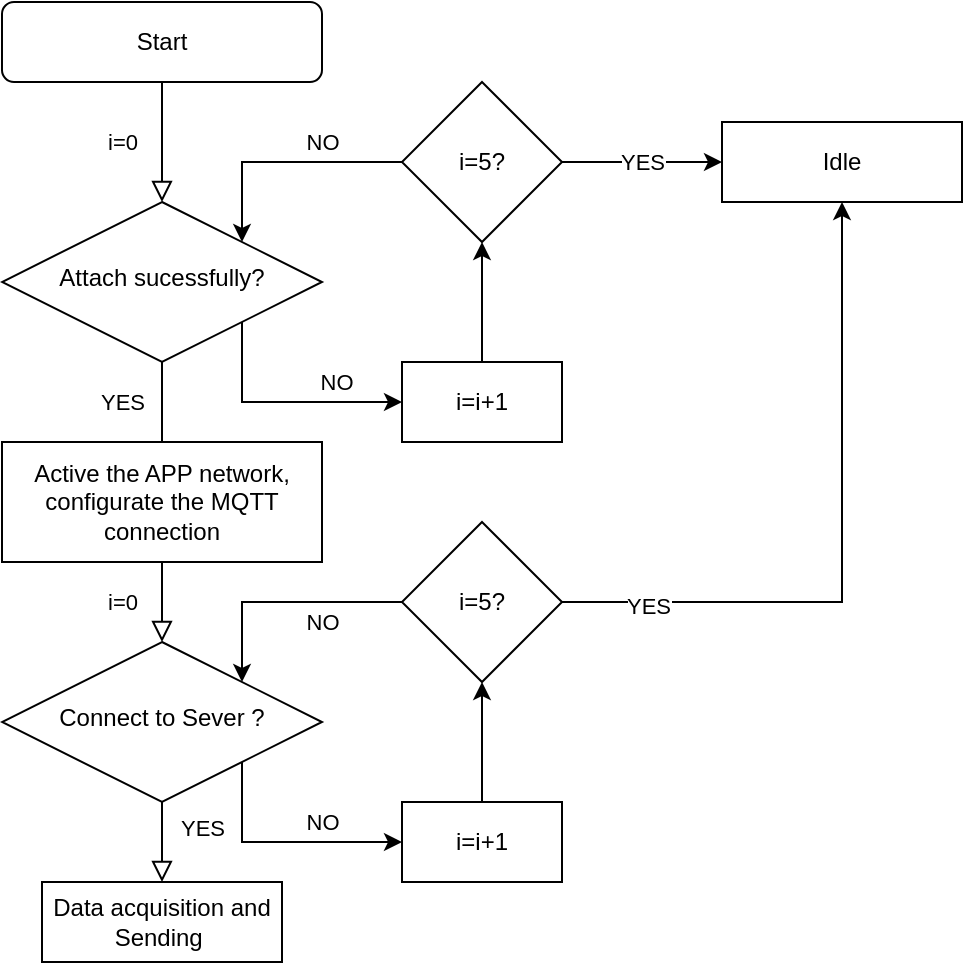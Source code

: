 <mxfile version="24.6.4" type="github">
  <diagram id="C5RBs43oDa-KdzZeNtuy" name="Page-1">
    <mxGraphModel dx="1226" dy="726" grid="1" gridSize="10" guides="1" tooltips="1" connect="1" arrows="1" fold="1" page="1" pageScale="1" pageWidth="827" pageHeight="1169" math="0" shadow="0">
      <root>
        <mxCell id="WIyWlLk6GJQsqaUBKTNV-0" />
        <mxCell id="WIyWlLk6GJQsqaUBKTNV-1" parent="WIyWlLk6GJQsqaUBKTNV-0" />
        <mxCell id="WIyWlLk6GJQsqaUBKTNV-3" value="Start" style="rounded=1;whiteSpace=wrap;html=1;fontSize=12;glass=0;strokeWidth=1;shadow=0;" parent="WIyWlLk6GJQsqaUBKTNV-1" vertex="1">
          <mxGeometry x="320" y="40" width="160" height="40" as="geometry" />
        </mxCell>
        <mxCell id="WIyWlLk6GJQsqaUBKTNV-8" value="" style="rounded=0;html=1;jettySize=auto;orthogonalLoop=1;fontSize=11;endArrow=block;endFill=0;endSize=8;strokeWidth=1;shadow=0;labelBackgroundColor=none;edgeStyle=orthogonalEdgeStyle;entryX=0.5;entryY=0;entryDx=0;entryDy=0;exitX=0.5;exitY=1;exitDx=0;exitDy=0;" parent="WIyWlLk6GJQsqaUBKTNV-1" source="FNJguRmYHS2o4BD0xWOH-3" target="OWNIvUZ9vy31lBXFUK9q-7" edge="1">
          <mxGeometry y="40" relative="1" as="geometry">
            <mxPoint as="offset" />
            <mxPoint x="420" y="580" as="targetPoint" />
            <mxPoint x="400" y="520" as="sourcePoint" />
          </mxGeometry>
        </mxCell>
        <mxCell id="OWNIvUZ9vy31lBXFUK9q-4" value="YES" style="rounded=0;html=1;jettySize=auto;orthogonalLoop=1;fontSize=11;endArrow=block;endFill=0;endSize=8;strokeWidth=1;shadow=0;labelBackgroundColor=none;edgeStyle=orthogonalEdgeStyle;exitX=0.5;exitY=1;exitDx=0;exitDy=0;entryX=0.5;entryY=0;entryDx=0;entryDy=0;" parent="WIyWlLk6GJQsqaUBKTNV-1" source="LcB0cEhPS5clTN-JLmqc-2" edge="1">
          <mxGeometry x="-0.339" y="-20" relative="1" as="geometry">
            <mxPoint x="400" y="320" as="sourcePoint" />
            <mxPoint x="400" y="280" as="targetPoint" />
            <Array as="points" />
            <mxPoint as="offset" />
          </mxGeometry>
        </mxCell>
        <mxCell id="OWNIvUZ9vy31lBXFUK9q-7" value="Connect to Sever ?" style="rhombus;whiteSpace=wrap;html=1;shadow=0;fontFamily=Helvetica;fontSize=12;align=center;strokeWidth=1;spacing=6;spacingTop=-4;" parent="WIyWlLk6GJQsqaUBKTNV-1" vertex="1">
          <mxGeometry x="320" y="360" width="160" height="80" as="geometry" />
        </mxCell>
        <mxCell id="OWNIvUZ9vy31lBXFUK9q-8" value="YES" style="rounded=0;html=1;jettySize=auto;orthogonalLoop=1;fontSize=11;endArrow=block;endFill=0;endSize=8;strokeWidth=1;shadow=0;labelBackgroundColor=none;edgeStyle=orthogonalEdgeStyle;exitX=0.5;exitY=1;exitDx=0;exitDy=0;entryX=0.5;entryY=0;entryDx=0;entryDy=0;" parent="WIyWlLk6GJQsqaUBKTNV-1" source="OWNIvUZ9vy31lBXFUK9q-7" target="0pd60P45Uof3qLfQ7HjV-28" edge="1">
          <mxGeometry x="-0.339" y="20" relative="1" as="geometry">
            <mxPoint as="offset" />
            <mxPoint x="400" y="685" as="sourcePoint" />
            <mxPoint x="400" y="520" as="targetPoint" />
          </mxGeometry>
        </mxCell>
        <mxCell id="0pd60P45Uof3qLfQ7HjV-5" style="edgeStyle=orthogonalEdgeStyle;rounded=0;orthogonalLoop=1;jettySize=auto;html=1;exitX=1;exitY=1;exitDx=0;exitDy=0;entryX=0;entryY=0.5;entryDx=0;entryDy=0;" edge="1" parent="WIyWlLk6GJQsqaUBKTNV-1" source="LcB0cEhPS5clTN-JLmqc-2" target="0pd60P45Uof3qLfQ7HjV-4">
          <mxGeometry relative="1" as="geometry">
            <Array as="points">
              <mxPoint x="440" y="240" />
              <mxPoint x="520" y="240" />
            </Array>
          </mxGeometry>
        </mxCell>
        <mxCell id="0pd60P45Uof3qLfQ7HjV-6" value="NO" style="edgeLabel;html=1;align=center;verticalAlign=middle;resizable=0;points=[];" vertex="1" connectable="0" parent="0pd60P45Uof3qLfQ7HjV-5">
          <mxGeometry x="0.286" y="1" relative="1" as="geometry">
            <mxPoint x="10" y="-9" as="offset" />
          </mxGeometry>
        </mxCell>
        <mxCell id="LcB0cEhPS5clTN-JLmqc-2" value="Attach sucessfully?" style="rhombus;whiteSpace=wrap;html=1;shadow=0;fontFamily=Helvetica;fontSize=12;align=center;strokeWidth=1;spacing=6;spacingTop=-4;" parent="WIyWlLk6GJQsqaUBKTNV-1" vertex="1">
          <mxGeometry x="320" y="140" width="160" height="80" as="geometry" />
        </mxCell>
        <mxCell id="LcB0cEhPS5clTN-JLmqc-5" value="" style="rounded=0;html=1;jettySize=auto;orthogonalLoop=1;fontSize=11;endArrow=block;endFill=0;endSize=8;strokeWidth=1;shadow=0;labelBackgroundColor=none;edgeStyle=orthogonalEdgeStyle;entryX=0.5;entryY=0;entryDx=0;entryDy=0;exitX=0.5;exitY=1;exitDx=0;exitDy=0;" parent="WIyWlLk6GJQsqaUBKTNV-1" source="WIyWlLk6GJQsqaUBKTNV-3" target="LcB0cEhPS5clTN-JLmqc-2" edge="1">
          <mxGeometry relative="1" as="geometry">
            <mxPoint x="400" y="160" as="sourcePoint" />
            <mxPoint x="410" y="370" as="targetPoint" />
            <Array as="points" />
          </mxGeometry>
        </mxCell>
        <mxCell id="0pd60P45Uof3qLfQ7HjV-3" value="i=0" style="edgeLabel;html=1;align=center;verticalAlign=middle;resizable=0;points=[];" vertex="1" connectable="0" parent="LcB0cEhPS5clTN-JLmqc-5">
          <mxGeometry x="-0.122" relative="1" as="geometry">
            <mxPoint x="-20" y="3" as="offset" />
          </mxGeometry>
        </mxCell>
        <mxCell id="FNJguRmYHS2o4BD0xWOH-3" value="Active the APP network, configurate the MQTT connection" style="rounded=0;whiteSpace=wrap;html=1;" parent="WIyWlLk6GJQsqaUBKTNV-1" vertex="1">
          <mxGeometry x="320" y="260" width="160" height="60" as="geometry" />
        </mxCell>
        <mxCell id="0pd60P45Uof3qLfQ7HjV-8" value="" style="edgeStyle=orthogonalEdgeStyle;rounded=0;orthogonalLoop=1;jettySize=auto;html=1;" edge="1" parent="WIyWlLk6GJQsqaUBKTNV-1" source="0pd60P45Uof3qLfQ7HjV-4" target="0pd60P45Uof3qLfQ7HjV-7">
          <mxGeometry relative="1" as="geometry" />
        </mxCell>
        <mxCell id="0pd60P45Uof3qLfQ7HjV-4" value="i=i+1" style="rounded=0;whiteSpace=wrap;html=1;" vertex="1" parent="WIyWlLk6GJQsqaUBKTNV-1">
          <mxGeometry x="520" y="220" width="80" height="40" as="geometry" />
        </mxCell>
        <mxCell id="0pd60P45Uof3qLfQ7HjV-9" value="NO" style="edgeStyle=orthogonalEdgeStyle;rounded=0;orthogonalLoop=1;jettySize=auto;html=1;entryX=1;entryY=0;entryDx=0;entryDy=0;" edge="1" parent="WIyWlLk6GJQsqaUBKTNV-1" source="0pd60P45Uof3qLfQ7HjV-7" target="LcB0cEhPS5clTN-JLmqc-2">
          <mxGeometry x="-0.333" y="-10" relative="1" as="geometry">
            <Array as="points">
              <mxPoint x="440" y="120" />
            </Array>
            <mxPoint as="offset" />
          </mxGeometry>
        </mxCell>
        <mxCell id="0pd60P45Uof3qLfQ7HjV-10" value="YES" style="edgeStyle=orthogonalEdgeStyle;rounded=0;orthogonalLoop=1;jettySize=auto;html=1;" edge="1" parent="WIyWlLk6GJQsqaUBKTNV-1" source="0pd60P45Uof3qLfQ7HjV-7" target="0pd60P45Uof3qLfQ7HjV-11">
          <mxGeometry relative="1" as="geometry">
            <mxPoint x="700" y="100" as="targetPoint" />
          </mxGeometry>
        </mxCell>
        <mxCell id="0pd60P45Uof3qLfQ7HjV-7" value="i=5?" style="rhombus;whiteSpace=wrap;html=1;rounded=0;" vertex="1" parent="WIyWlLk6GJQsqaUBKTNV-1">
          <mxGeometry x="520" y="80" width="80" height="80" as="geometry" />
        </mxCell>
        <mxCell id="0pd60P45Uof3qLfQ7HjV-11" value="Idle" style="rounded=0;whiteSpace=wrap;html=1;" vertex="1" parent="WIyWlLk6GJQsqaUBKTNV-1">
          <mxGeometry x="680" y="100" width="120" height="40" as="geometry" />
        </mxCell>
        <mxCell id="0pd60P45Uof3qLfQ7HjV-15" value="i=0" style="edgeLabel;html=1;align=center;verticalAlign=middle;resizable=0;points=[];" vertex="1" connectable="0" parent="WIyWlLk6GJQsqaUBKTNV-1">
          <mxGeometry x="380" y="339.996" as="geometry" />
        </mxCell>
        <mxCell id="0pd60P45Uof3qLfQ7HjV-20" style="edgeStyle=orthogonalEdgeStyle;rounded=0;orthogonalLoop=1;jettySize=auto;html=1;exitX=1;exitY=1;exitDx=0;exitDy=0;entryX=0;entryY=0.5;entryDx=0;entryDy=0;" edge="1" parent="WIyWlLk6GJQsqaUBKTNV-1" target="0pd60P45Uof3qLfQ7HjV-23" source="OWNIvUZ9vy31lBXFUK9q-7">
          <mxGeometry relative="1" as="geometry">
            <mxPoint x="440" y="420" as="sourcePoint" />
            <Array as="points">
              <mxPoint x="440" y="460" />
              <mxPoint x="520" y="460" />
            </Array>
          </mxGeometry>
        </mxCell>
        <mxCell id="0pd60P45Uof3qLfQ7HjV-21" value="NO" style="edgeLabel;html=1;align=center;verticalAlign=middle;resizable=0;points=[];" vertex="1" connectable="0" parent="0pd60P45Uof3qLfQ7HjV-20">
          <mxGeometry x="0.286" y="1" relative="1" as="geometry">
            <mxPoint x="3" y="-9" as="offset" />
          </mxGeometry>
        </mxCell>
        <mxCell id="0pd60P45Uof3qLfQ7HjV-22" value="" style="edgeStyle=orthogonalEdgeStyle;rounded=0;orthogonalLoop=1;jettySize=auto;html=1;" edge="1" parent="WIyWlLk6GJQsqaUBKTNV-1" source="0pd60P45Uof3qLfQ7HjV-23" target="0pd60P45Uof3qLfQ7HjV-25">
          <mxGeometry relative="1" as="geometry" />
        </mxCell>
        <mxCell id="0pd60P45Uof3qLfQ7HjV-23" value="i=i+1" style="rounded=0;whiteSpace=wrap;html=1;" vertex="1" parent="WIyWlLk6GJQsqaUBKTNV-1">
          <mxGeometry x="520" y="440" width="80" height="40" as="geometry" />
        </mxCell>
        <mxCell id="0pd60P45Uof3qLfQ7HjV-24" value="NO" style="edgeStyle=orthogonalEdgeStyle;rounded=0;orthogonalLoop=1;jettySize=auto;html=1;entryX=1;entryY=0;entryDx=0;entryDy=0;" edge="1" parent="WIyWlLk6GJQsqaUBKTNV-1" source="0pd60P45Uof3qLfQ7HjV-25" target="OWNIvUZ9vy31lBXFUK9q-7">
          <mxGeometry x="-0.333" y="10" relative="1" as="geometry">
            <mxPoint x="420" y="350" as="targetPoint" />
            <Array as="points">
              <mxPoint x="440" y="340" />
            </Array>
            <mxPoint as="offset" />
          </mxGeometry>
        </mxCell>
        <mxCell id="0pd60P45Uof3qLfQ7HjV-26" style="edgeStyle=orthogonalEdgeStyle;rounded=0;orthogonalLoop=1;jettySize=auto;html=1;exitX=1;exitY=0.5;exitDx=0;exitDy=0;entryX=0.5;entryY=1;entryDx=0;entryDy=0;" edge="1" parent="WIyWlLk6GJQsqaUBKTNV-1" source="0pd60P45Uof3qLfQ7HjV-25" target="0pd60P45Uof3qLfQ7HjV-11">
          <mxGeometry relative="1" as="geometry" />
        </mxCell>
        <mxCell id="0pd60P45Uof3qLfQ7HjV-27" value="YES" style="edgeLabel;html=1;align=center;verticalAlign=middle;resizable=0;points=[];" vertex="1" connectable="0" parent="0pd60P45Uof3qLfQ7HjV-26">
          <mxGeometry x="-0.751" y="-2" relative="1" as="geometry">
            <mxPoint as="offset" />
          </mxGeometry>
        </mxCell>
        <mxCell id="0pd60P45Uof3qLfQ7HjV-25" value="i=5?" style="rhombus;whiteSpace=wrap;html=1;rounded=0;" vertex="1" parent="WIyWlLk6GJQsqaUBKTNV-1">
          <mxGeometry x="520" y="300" width="80" height="80" as="geometry" />
        </mxCell>
        <mxCell id="0pd60P45Uof3qLfQ7HjV-28" value="Data acquisition and Sending&amp;nbsp;" style="rounded=0;whiteSpace=wrap;html=1;" vertex="1" parent="WIyWlLk6GJQsqaUBKTNV-1">
          <mxGeometry x="340" y="480" width="120" height="40" as="geometry" />
        </mxCell>
      </root>
    </mxGraphModel>
  </diagram>
</mxfile>
